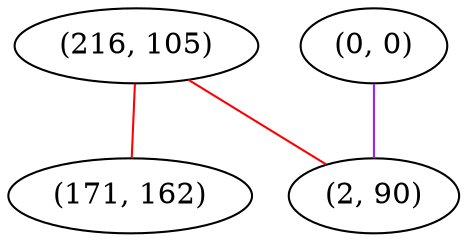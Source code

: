 graph "" {
"(216, 105)";
"(171, 162)";
"(0, 0)";
"(2, 90)";
"(216, 105)" -- "(171, 162)"  [color=red, key=0, weight=1];
"(216, 105)" -- "(2, 90)"  [color=red, key=0, weight=1];
"(0, 0)" -- "(2, 90)"  [color=purple, key=0, weight=4];
}
